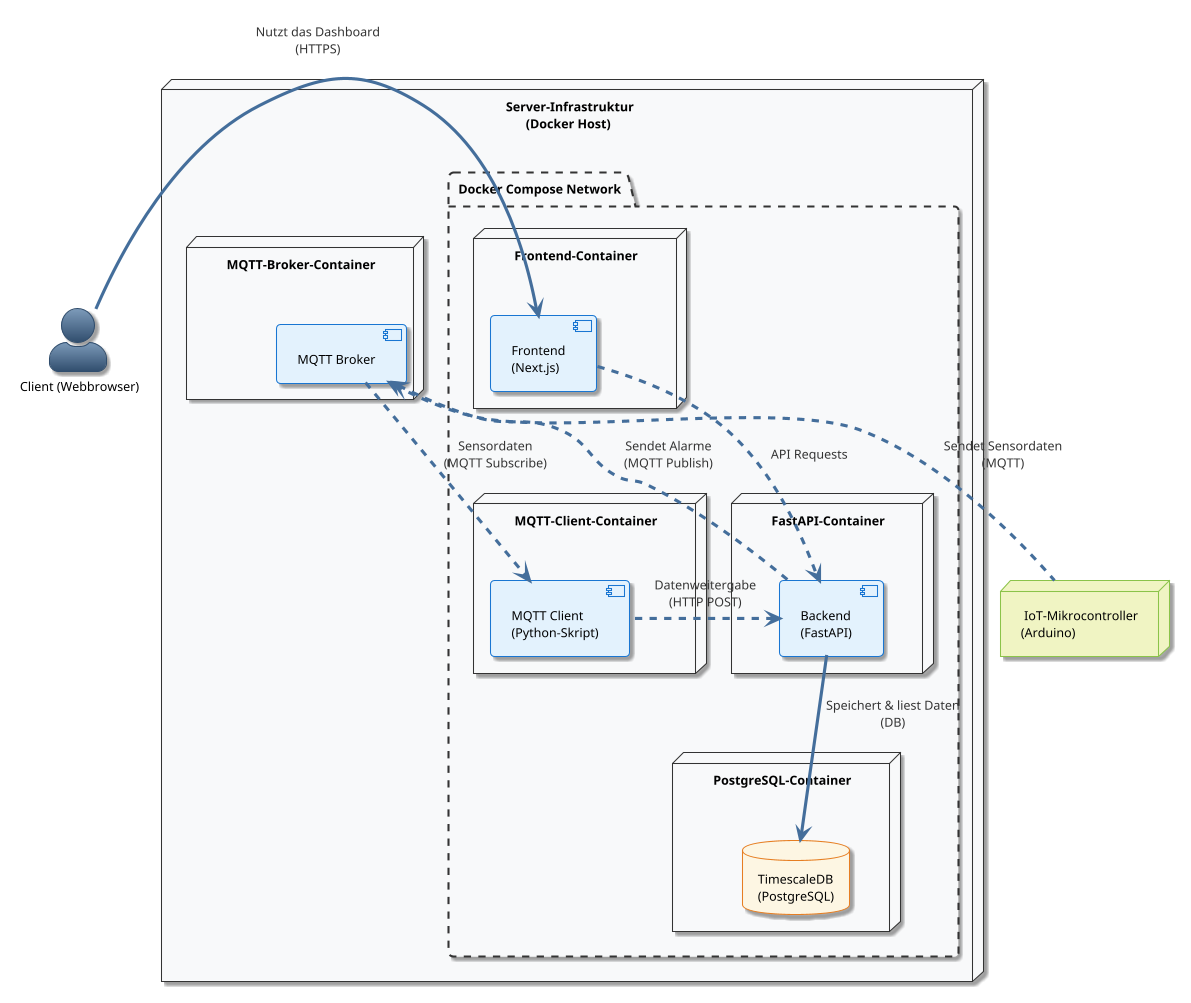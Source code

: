 ```puml
@startuml
!theme spacelab

skinparam shadowing true
skinparam actorStyle awesome
skinparam defaultTextColor #000000
skinparam arrowFontColor #333333
skinparam defaultTextColor #000000

skinparam node {
    FontColor #000000
}
skinparam component {
    FontColor #000000
}
skinparam database {
    FontColor #000000
}
skinparam rectangle {
    FontColor #000000
}
skinparam package {
    FontColor #000000
}
skinparam actor {
    FontColor #000000
}

skinparam rectangle {
    borderRadius 10
    BackgroundColor #F5F7FA
    BorderColor #4A90E2
}
skinparam database {
    borderRadius 10
    BackgroundColor #FDF6E3
    BorderColor #E67E22
}
skinparam component {
    borderRadius 10
    BackgroundColor #E3F2FD
    BorderColor #1976D2
}
skinparam node {
    borderRadius 10
    BackgroundColor #F0F4C3
    BorderColor #8BC34A
}
skinparam package {
    borderColor #333333
    borderStyle dashed
    BackgroundColor #F8F9FA
}

actor " Client (Webbrowser)" as User
node " IoT-Mikrocontroller\n(Arduino)" as Device

node " Server-Infrastruktur\n(Docker Host)" as Server {
    package "Docker Compose Network" as DockerNetwork {

        node "Frontend-Container" as FrontendContainer {
            component "Frontend\n(Next.js)" as Frontend
        }

        node "FastAPI-Container" as FastAPIContainer {
            component "Backend\n(FastAPI)" as Backend
        }

        node "MQTT-Client-Container" as MqttClientContainer {
            component "MQTT Client\n(Python-Skript)" as MqttClient
        }

        node "PostgreSQL-Container" as PostgresContainer {
           database "TimescaleDB\n(PostgreSQL)" as Postgres
        }
    }

    node "MQTT-Broker-Container" as MqttBrokerContainer {
        component "MQTT Broker" as MqttBroker
    }
}

User -right-> Frontend : Nutzt das Dashboard\n(HTTPS)
Device .up.> MqttBroker: Sendet Sensordaten\n(MQTT)

MqttBroker .down.> MqttClient : Sensordaten\n(MQTT Subscribe)
MqttClient .left.> Backend : Datenweitergabe\n(HTTP POST)
Frontend .down.> Backend : API Requests
Backend --> Postgres : Speichert & liest Daten\n(DB)
Backend .up.> MqttBroker : Sendet Alarme\n(MQTT Publish)

@enduml
```
